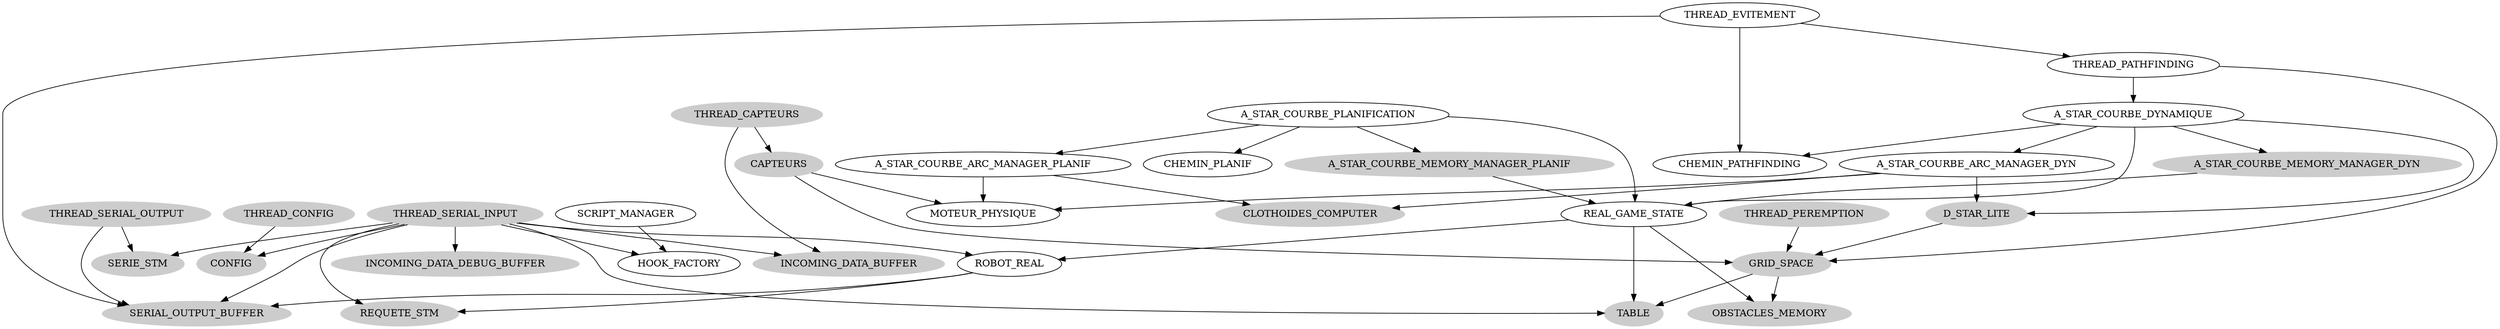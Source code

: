 digraph dependancesJava {
THREAD_SERIAL_INPUT [color=grey80, style=filled];
CONFIG [color=grey80, style=filled];
THREAD_SERIAL_INPUT -> CONFIG;
SERIE_STM [color=grey80, style=filled];
THREAD_SERIAL_INPUT -> SERIE_STM;
INCOMING_DATA_BUFFER [color=grey80, style=filled];
THREAD_SERIAL_INPUT -> INCOMING_DATA_BUFFER;
INCOMING_DATA_DEBUG_BUFFER [color=grey80, style=filled];
THREAD_SERIAL_INPUT -> INCOMING_DATA_DEBUG_BUFFER;
REQUETE_STM [color=grey80, style=filled];
THREAD_SERIAL_INPUT -> REQUETE_STM;
ROBOT_REAL;
THREAD_SERIAL_INPUT -> ROBOT_REAL;
SERIAL_OUTPUT_BUFFER [color=grey80, style=filled];
ROBOT_REAL -> SERIAL_OUTPUT_BUFFER;
REQUETE_STM [color=grey80, style=filled];
ROBOT_REAL -> REQUETE_STM;
TABLE [color=grey80, style=filled];
THREAD_SERIAL_INPUT -> TABLE;
HOOK_FACTORY;
THREAD_SERIAL_INPUT -> HOOK_FACTORY;
SERIAL_OUTPUT_BUFFER [color=grey80, style=filled];
THREAD_SERIAL_INPUT -> SERIAL_OUTPUT_BUFFER;
THREAD_SERIAL_OUTPUT [color=grey80, style=filled];
SERIE_STM [color=grey80, style=filled];
THREAD_SERIAL_OUTPUT -> SERIE_STM;
SERIAL_OUTPUT_BUFFER [color=grey80, style=filled];
THREAD_SERIAL_OUTPUT -> SERIAL_OUTPUT_BUFFER;
THREAD_CONFIG [color=grey80, style=filled];
CONFIG [color=grey80, style=filled];
THREAD_CONFIG -> CONFIG;
THREAD_PEREMPTION [color=grey80, style=filled];
GRID_SPACE [color=grey80, style=filled];
THREAD_PEREMPTION -> GRID_SPACE;
OBSTACLES_MEMORY [color=grey80, style=filled];
GRID_SPACE -> OBSTACLES_MEMORY;
TABLE [color=grey80, style=filled];
GRID_SPACE -> TABLE;
THREAD_EVITEMENT;
THREAD_PATHFINDING;
THREAD_EVITEMENT -> THREAD_PATHFINDING;
A_STAR_COURBE_DYNAMIQUE;
THREAD_PATHFINDING -> A_STAR_COURBE_DYNAMIQUE;
D_STAR_LITE [color=grey80, style=filled];
A_STAR_COURBE_DYNAMIQUE -> D_STAR_LITE;
GRID_SPACE [color=grey80, style=filled];
D_STAR_LITE -> GRID_SPACE;
A_STAR_COURBE_ARC_MANAGER_DYN;
A_STAR_COURBE_DYNAMIQUE -> A_STAR_COURBE_ARC_MANAGER_DYN;
MOTEUR_PHYSIQUE;
A_STAR_COURBE_ARC_MANAGER_DYN -> MOTEUR_PHYSIQUE;
D_STAR_LITE [color=grey80, style=filled];
A_STAR_COURBE_ARC_MANAGER_DYN -> D_STAR_LITE;
CLOTHOIDES_COMPUTER [color=grey80, style=filled];
A_STAR_COURBE_ARC_MANAGER_DYN -> CLOTHOIDES_COMPUTER;
REAL_GAME_STATE;
A_STAR_COURBE_DYNAMIQUE -> REAL_GAME_STATE;
ROBOT_REAL;
REAL_GAME_STATE -> ROBOT_REAL;
OBSTACLES_MEMORY [color=grey80, style=filled];
REAL_GAME_STATE -> OBSTACLES_MEMORY;
TABLE [color=grey80, style=filled];
REAL_GAME_STATE -> TABLE;
CHEMIN_PATHFINDING;
A_STAR_COURBE_DYNAMIQUE -> CHEMIN_PATHFINDING;
A_STAR_COURBE_MEMORY_MANAGER_DYN [color=grey80, style=filled];
A_STAR_COURBE_DYNAMIQUE -> A_STAR_COURBE_MEMORY_MANAGER_DYN;
REAL_GAME_STATE;
A_STAR_COURBE_MEMORY_MANAGER_DYN -> REAL_GAME_STATE;
GRID_SPACE [color=grey80, style=filled];
THREAD_PATHFINDING -> GRID_SPACE;
SERIAL_OUTPUT_BUFFER [color=grey80, style=filled];
THREAD_EVITEMENT -> SERIAL_OUTPUT_BUFFER;
CHEMIN_PATHFINDING;
THREAD_EVITEMENT -> CHEMIN_PATHFINDING;
THREAD_PATHFINDING;
THREAD_CAPTEURS [color=grey80, style=filled];
INCOMING_DATA_BUFFER [color=grey80, style=filled];
THREAD_CAPTEURS -> INCOMING_DATA_BUFFER;
CAPTEURS [color=grey80, style=filled];
THREAD_CAPTEURS -> CAPTEURS;
GRID_SPACE [color=grey80, style=filled];
CAPTEURS -> GRID_SPACE;
MOTEUR_PHYSIQUE;
CAPTEURS -> MOTEUR_PHYSIQUE;
CONFIG [color=grey80, style=filled];
CONFIG [color=grey80, style=filled];
TABLE [color=grey80, style=filled];
CAPTEURS [color=grey80, style=filled];
ROBOT_REAL;
HOOK_FACTORY;
REAL_GAME_STATE;
SCRIPT_MANAGER;
HOOK_FACTORY;
SCRIPT_MANAGER -> HOOK_FACTORY;
SERIE_STM [color=grey80, style=filled];
D_STAR_LITE [color=grey80, style=filled];
GRID_SPACE [color=grey80, style=filled];
A_STAR_COURBE_PLANIFICATION;
A_STAR_COURBE_ARC_MANAGER_PLANIF;
A_STAR_COURBE_PLANIFICATION -> A_STAR_COURBE_ARC_MANAGER_PLANIF;
MOTEUR_PHYSIQUE;
A_STAR_COURBE_ARC_MANAGER_PLANIF -> MOTEUR_PHYSIQUE;
CLOTHOIDES_COMPUTER [color=grey80, style=filled];
A_STAR_COURBE_ARC_MANAGER_PLANIF -> CLOTHOIDES_COMPUTER;
REAL_GAME_STATE;
A_STAR_COURBE_PLANIFICATION -> REAL_GAME_STATE;
A_STAR_COURBE_MEMORY_MANAGER_PLANIF [color=grey80, style=filled];
A_STAR_COURBE_PLANIFICATION -> A_STAR_COURBE_MEMORY_MANAGER_PLANIF;
REAL_GAME_STATE;
A_STAR_COURBE_MEMORY_MANAGER_PLANIF -> REAL_GAME_STATE;
CHEMIN_PLANIF;
A_STAR_COURBE_PLANIFICATION -> CHEMIN_PLANIF;
A_STAR_COURBE_DYNAMIQUE;
A_STAR_COURBE_MEMORY_MANAGER_PLANIF [color=grey80, style=filled];
A_STAR_COURBE_MEMORY_MANAGER_DYN [color=grey80, style=filled];
A_STAR_COURBE_ARC_MANAGER_PLANIF;
A_STAR_COURBE_ARC_MANAGER_DYN;
CHEMIN_PATHFINDING;
CHEMIN_PLANIF;
INCOMING_DATA_BUFFER [color=grey80, style=filled];
SERIAL_OUTPUT_BUFFER [color=grey80, style=filled];
INCOMING_DATA_DEBUG_BUFFER [color=grey80, style=filled];
REQUETE_STM [color=grey80, style=filled];
MOTEUR_PHYSIQUE;
OBSTACLES_MEMORY [color=grey80, style=filled];
CLOTHOIDES_COMPUTER [color=grey80, style=filled];
THREAD_SERIAL_INPUT [color=grey80, style=filled];
THREAD_SERIAL_OUTPUT [color=grey80, style=filled];
THREAD_CONFIG [color=grey80, style=filled];
THREAD_PEREMPTION [color=grey80, style=filled];
THREAD_EVITEMENT;
THREAD_PATHFINDING;
THREAD_CAPTEURS [color=grey80, style=filled];
THREAD_SERIAL_INPUT [color=grey80, style=filled];
THREAD_SERIAL_OUTPUT [color=grey80, style=filled];
THREAD_CONFIG [color=grey80, style=filled];
THREAD_PEREMPTION [color=grey80, style=filled];
THREAD_EVITEMENT;
THREAD_PATHFINDING;
THREAD_CAPTEURS [color=grey80, style=filled];
}
